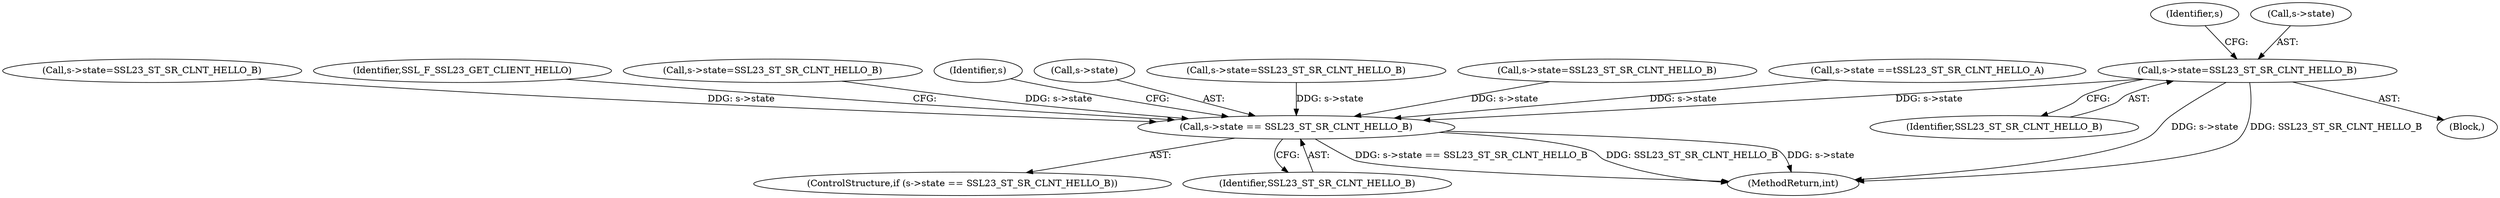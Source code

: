 digraph "0_openssl_280b1f1ad12131defcd986676a8fc9717aaa601b@pointer" {
"1000317" [label="(Call,s->state=SSL23_ST_SR_CLNT_HELLO_B)"];
"1000726" [label="(Call,s->state == SSL23_ST_SR_CLNT_HELLO_B)"];
"1000317" [label="(Call,s->state=SSL23_ST_SR_CLNT_HELLO_B)"];
"1000336" [label="(Call,s->state=SSL23_ST_SR_CLNT_HELLO_B)"];
"1000733" [label="(Identifier,SSL_F_SSL23_GET_CLIENT_HELLO)"];
"1000292" [label="(Call,s->state=SSL23_ST_SR_CLNT_HELLO_B)"];
"1000738" [label="(Identifier,s)"];
"1000727" [label="(Call,s->state)"];
"1000311" [label="(Block,)"];
"1000726" [label="(Call,s->state == SSL23_ST_SR_CLNT_HELLO_B)"];
"1000321" [label="(Identifier,SSL23_ST_SR_CLNT_HELLO_B)"];
"1000355" [label="(Call,s->state=SSL23_ST_SR_CLNT_HELLO_B)"];
"1000687" [label="(Identifier,s)"];
"1000318" [label="(Call,s->state)"];
"1000760" [label="(MethodReturn,int)"];
"1000386" [label="(Call,s->state=SSL23_ST_SR_CLNT_HELLO_B)"];
"1000725" [label="(ControlStructure,if (s->state == SSL23_ST_SR_CLNT_HELLO_B))"];
"1000730" [label="(Identifier,SSL23_ST_SR_CLNT_HELLO_B)"];
"1000152" [label="(Call,s->state ==\tSSL23_ST_SR_CLNT_HELLO_A)"];
"1000317" -> "1000311"  [label="AST: "];
"1000317" -> "1000321"  [label="CFG: "];
"1000318" -> "1000317"  [label="AST: "];
"1000321" -> "1000317"  [label="AST: "];
"1000687" -> "1000317"  [label="CFG: "];
"1000317" -> "1000760"  [label="DDG: s->state"];
"1000317" -> "1000760"  [label="DDG: SSL23_ST_SR_CLNT_HELLO_B"];
"1000317" -> "1000726"  [label="DDG: s->state"];
"1000726" -> "1000725"  [label="AST: "];
"1000726" -> "1000730"  [label="CFG: "];
"1000727" -> "1000726"  [label="AST: "];
"1000730" -> "1000726"  [label="AST: "];
"1000733" -> "1000726"  [label="CFG: "];
"1000738" -> "1000726"  [label="CFG: "];
"1000726" -> "1000760"  [label="DDG: SSL23_ST_SR_CLNT_HELLO_B"];
"1000726" -> "1000760"  [label="DDG: s->state"];
"1000726" -> "1000760"  [label="DDG: s->state == SSL23_ST_SR_CLNT_HELLO_B"];
"1000355" -> "1000726"  [label="DDG: s->state"];
"1000292" -> "1000726"  [label="DDG: s->state"];
"1000336" -> "1000726"  [label="DDG: s->state"];
"1000386" -> "1000726"  [label="DDG: s->state"];
"1000152" -> "1000726"  [label="DDG: s->state"];
}
